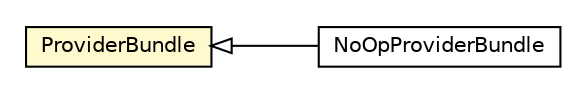 #!/usr/local/bin/dot
#
# Class diagram 
# Generated by UMLGraph version R5_6-24-gf6e263 (http://www.umlgraph.org/)
#

digraph G {
	edge [fontname="Helvetica",fontsize=10,labelfontname="Helvetica",labelfontsize=10];
	node [fontname="Helvetica",fontsize=10,shape=plaintext];
	nodesep=0.25;
	ranksep=0.5;
	rankdir=LR;
	// com.gwtplatform.common.client.ProviderBundle
	c297382 [label=<<table title="com.gwtplatform.common.client.ProviderBundle" border="0" cellborder="1" cellspacing="0" cellpadding="2" port="p" bgcolor="lemonChiffon" href="./ProviderBundle.html">
		<tr><td><table border="0" cellspacing="0" cellpadding="1">
<tr><td align="center" balign="center"> ProviderBundle </td></tr>
		</table></td></tr>
		</table>>, URL="./ProviderBundle.html", fontname="Helvetica", fontcolor="black", fontsize=10.0];
	// com.gwtplatform.mvp.client.annotations.ProxyCodeSplitBundle.NoOpProviderBundle
	c297492 [label=<<table title="com.gwtplatform.mvp.client.annotations.ProxyCodeSplitBundle.NoOpProviderBundle" border="0" cellborder="1" cellspacing="0" cellpadding="2" port="p" href="../../mvp/client/annotations/ProxyCodeSplitBundle.NoOpProviderBundle.html">
		<tr><td><table border="0" cellspacing="0" cellpadding="1">
<tr><td align="center" balign="center"> NoOpProviderBundle </td></tr>
		</table></td></tr>
		</table>>, URL="../../mvp/client/annotations/ProxyCodeSplitBundle.NoOpProviderBundle.html", fontname="Helvetica", fontcolor="black", fontsize=10.0];
	//com.gwtplatform.mvp.client.annotations.ProxyCodeSplitBundle.NoOpProviderBundle extends com.gwtplatform.common.client.ProviderBundle
	c297382:p -> c297492:p [dir=back,arrowtail=empty];
}

